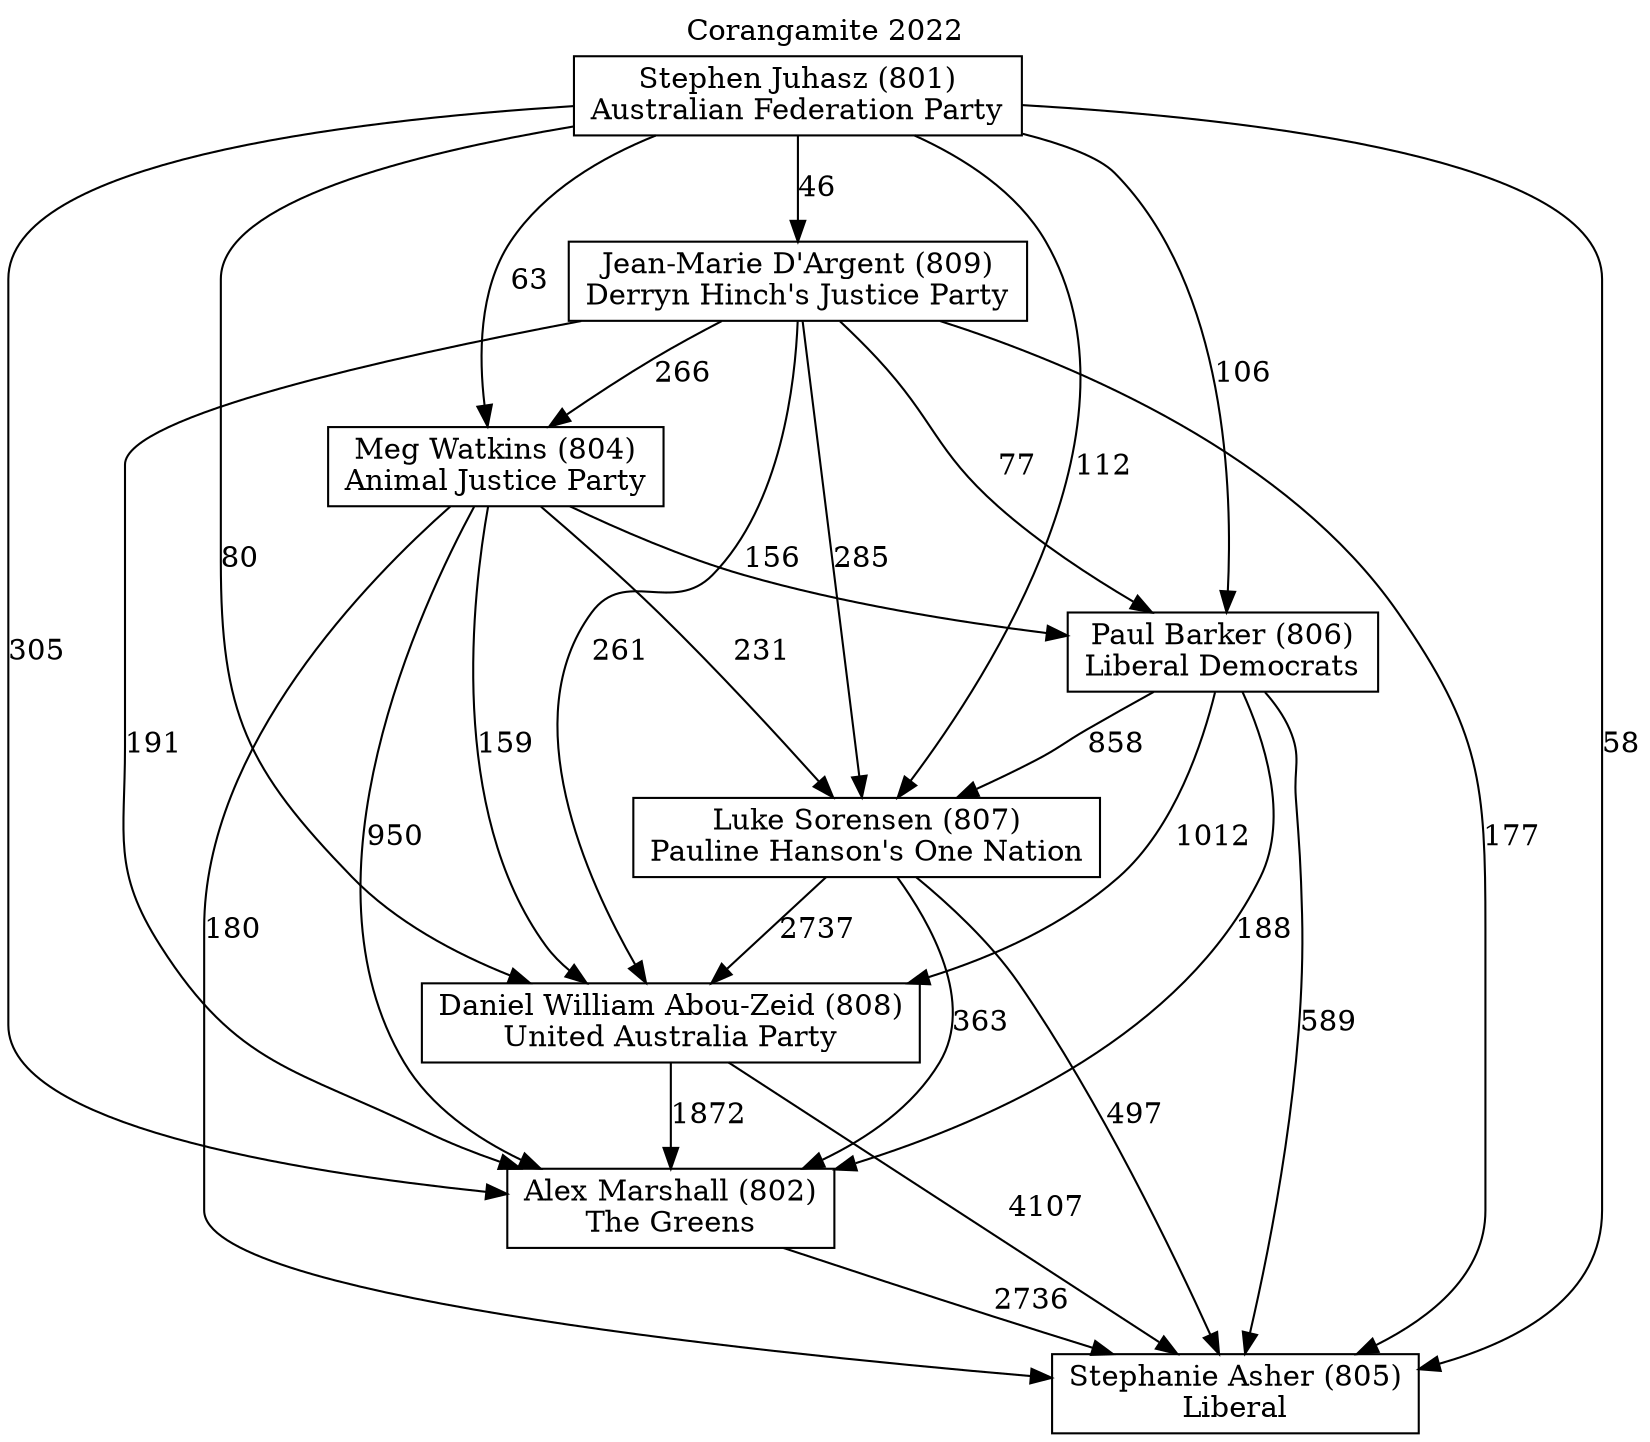 // House preference flow
digraph "Stephanie Asher (805)_Corangamite_2022" {
	graph [label="Corangamite 2022" labelloc=t mclimit=10]
	node [shape=box]
	"Jean-Marie D'Argent (809)" [label="Jean-Marie D'Argent (809)
Derryn Hinch's Justice Party"]
	"Stephen Juhasz (801)" [label="Stephen Juhasz (801)
Australian Federation Party"]
	"Daniel William Abou-Zeid (808)" [label="Daniel William Abou-Zeid (808)
United Australia Party"]
	"Paul Barker (806)" [label="Paul Barker (806)
Liberal Democrats"]
	"Alex Marshall (802)" [label="Alex Marshall (802)
The Greens"]
	"Luke Sorensen (807)" [label="Luke Sorensen (807)
Pauline Hanson's One Nation"]
	"Meg Watkins (804)" [label="Meg Watkins (804)
Animal Justice Party"]
	"Stephanie Asher (805)" [label="Stephanie Asher (805)
Liberal"]
	"Stephen Juhasz (801)" -> "Alex Marshall (802)" [label=305]
	"Daniel William Abou-Zeid (808)" -> "Alex Marshall (802)" [label=1872]
	"Stephen Juhasz (801)" -> "Luke Sorensen (807)" [label=112]
	"Meg Watkins (804)" -> "Alex Marshall (802)" [label=950]
	"Luke Sorensen (807)" -> "Alex Marshall (802)" [label=363]
	"Stephen Juhasz (801)" -> "Jean-Marie D'Argent (809)" [label=46]
	"Alex Marshall (802)" -> "Stephanie Asher (805)" [label=2736]
	"Jean-Marie D'Argent (809)" -> "Daniel William Abou-Zeid (808)" [label=261]
	"Jean-Marie D'Argent (809)" -> "Meg Watkins (804)" [label=266]
	"Jean-Marie D'Argent (809)" -> "Paul Barker (806)" [label=77]
	"Paul Barker (806)" -> "Stephanie Asher (805)" [label=589]
	"Luke Sorensen (807)" -> "Stephanie Asher (805)" [label=497]
	"Jean-Marie D'Argent (809)" -> "Luke Sorensen (807)" [label=285]
	"Jean-Marie D'Argent (809)" -> "Stephanie Asher (805)" [label=177]
	"Luke Sorensen (807)" -> "Daniel William Abou-Zeid (808)" [label=2737]
	"Stephen Juhasz (801)" -> "Paul Barker (806)" [label=106]
	"Meg Watkins (804)" -> "Luke Sorensen (807)" [label=231]
	"Paul Barker (806)" -> "Alex Marshall (802)" [label=188]
	"Paul Barker (806)" -> "Daniel William Abou-Zeid (808)" [label=1012]
	"Daniel William Abou-Zeid (808)" -> "Stephanie Asher (805)" [label=4107]
	"Stephen Juhasz (801)" -> "Daniel William Abou-Zeid (808)" [label=80]
	"Meg Watkins (804)" -> "Stephanie Asher (805)" [label=180]
	"Stephen Juhasz (801)" -> "Stephanie Asher (805)" [label=58]
	"Meg Watkins (804)" -> "Paul Barker (806)" [label=156]
	"Paul Barker (806)" -> "Luke Sorensen (807)" [label=858]
	"Stephen Juhasz (801)" -> "Meg Watkins (804)" [label=63]
	"Meg Watkins (804)" -> "Daniel William Abou-Zeid (808)" [label=159]
	"Jean-Marie D'Argent (809)" -> "Alex Marshall (802)" [label=191]
}
